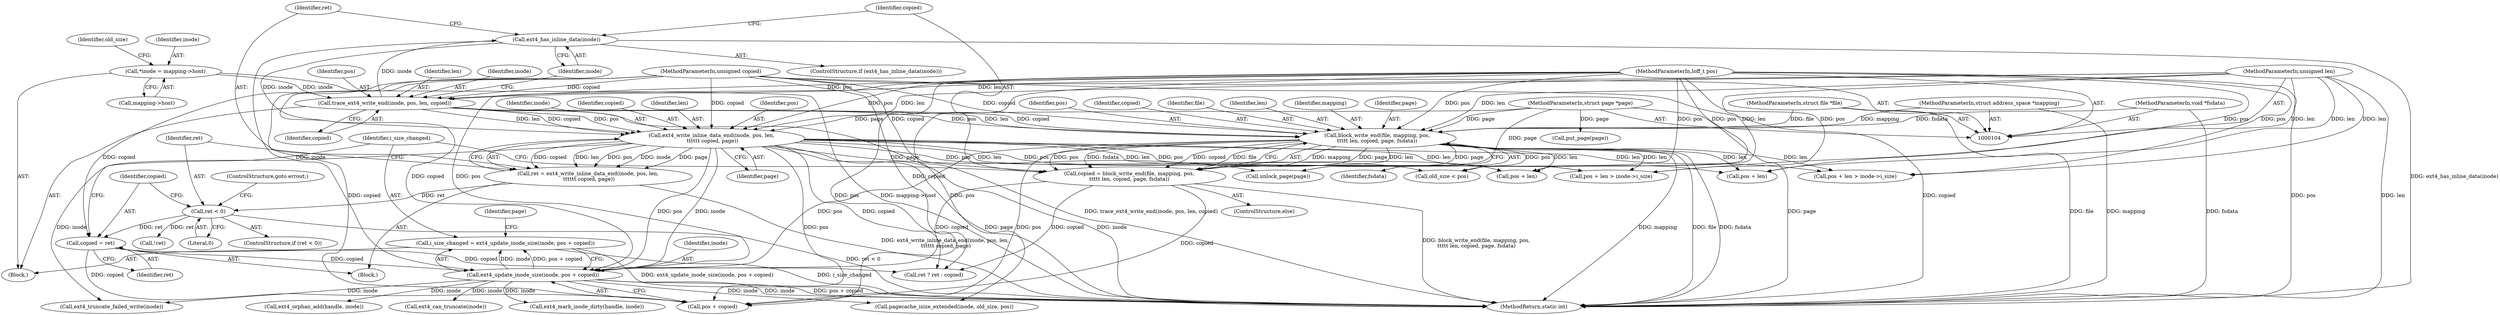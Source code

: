 digraph "0_linux_06bd3c36a733ac27962fea7d6f47168841376824_0@integer" {
"1000174" [label="(Call,i_size_changed = ext4_update_inode_size(inode, pos + copied))"];
"1000176" [label="(Call,ext4_update_inode_size(inode, pos + copied))"];
"1000144" [label="(Call,ext4_has_inline_data(inode))"];
"1000138" [label="(Call,trace_ext4_write_end(inode, pos, len, copied))"];
"1000118" [label="(Call,*inode = mapping->host)"];
"1000107" [label="(MethodParameterIn,loff_t pos)"];
"1000108" [label="(MethodParameterIn,unsigned len)"];
"1000109" [label="(MethodParameterIn,unsigned copied)"];
"1000149" [label="(Call,ext4_write_inline_data_end(inode, pos, len,\n \t\t\t\t\t\t copied, page))"];
"1000110" [label="(MethodParameterIn,struct page *page)"];
"1000166" [label="(Call,block_write_end(file, mapping, pos,\n\t\t\t\t\t len, copied, page, fsdata))"];
"1000105" [label="(MethodParameterIn,struct file *file)"];
"1000106" [label="(MethodParameterIn,struct address_space *mapping)"];
"1000111" [label="(MethodParameterIn,void *fsdata)"];
"1000160" [label="(Call,copied = ret)"];
"1000156" [label="(Call,ret < 0)"];
"1000147" [label="(Call,ret = ext4_write_inline_data_end(inode, pos, len,\n \t\t\t\t\t\t copied, page))"];
"1000164" [label="(Call,copied = block_write_end(file, mapping, pos,\n\t\t\t\t\t len, copied, page, fsdata))"];
"1000109" [label="(MethodParameterIn,unsigned copied)"];
"1000151" [label="(Identifier,pos)"];
"1000150" [label="(Identifier,inode)"];
"1000155" [label="(ControlStructure,if (ret < 0))"];
"1000175" [label="(Identifier,i_size_changed)"];
"1000143" [label="(ControlStructure,if (ext4_has_inline_data(inode)))"];
"1000186" [label="(Call,old_size < pos)"];
"1000141" [label="(Identifier,len)"];
"1000142" [label="(Identifier,copied)"];
"1000154" [label="(Identifier,page)"];
"1000162" [label="(Identifier,ret)"];
"1000161" [label="(Identifier,copied)"];
"1000118" [label="(Call,*inode = mapping->host)"];
"1000105" [label="(MethodParameterIn,struct file *file)"];
"1000181" [label="(Call,unlock_page(page))"];
"1000176" [label="(Call,ext4_update_inode_size(inode, pos + copied))"];
"1000119" [label="(Identifier,inode)"];
"1000169" [label="(Identifier,pos)"];
"1000160" [label="(Call,copied = ret)"];
"1000159" [label="(ControlStructure,goto errout;)"];
"1000166" [label="(Call,block_write_end(file, mapping, pos,\n\t\t\t\t\t len, copied, page, fsdata))"];
"1000177" [label="(Identifier,inode)"];
"1000139" [label="(Identifier,inode)"];
"1000183" [label="(Call,put_page(page))"];
"1000246" [label="(MethodReturn,static int)"];
"1000140" [label="(Identifier,pos)"];
"1000144" [label="(Call,ext4_has_inline_data(inode))"];
"1000120" [label="(Call,mapping->host)"];
"1000153" [label="(Identifier,copied)"];
"1000110" [label="(MethodParameterIn,struct page *page)"];
"1000111" [label="(MethodParameterIn,void *fsdata)"];
"1000174" [label="(Call,i_size_changed = ext4_update_inode_size(inode, pos + copied))"];
"1000112" [label="(Block,)"];
"1000107" [label="(MethodParameterIn,loff_t pos)"];
"1000165" [label="(Identifier,copied)"];
"1000171" [label="(Identifier,copied)"];
"1000125" [label="(Identifier,old_size)"];
"1000156" [label="(Call,ret < 0)"];
"1000157" [label="(Identifier,ret)"];
"1000200" [label="(Call,pos + len > inode->i_size)"];
"1000225" [label="(Call,pos + len)"];
"1000182" [label="(Identifier,page)"];
"1000209" [label="(Call,ext4_orphan_add(handle, inode))"];
"1000189" [label="(Call,pagecache_isize_extended(inode, old_size, pos))"];
"1000173" [label="(Identifier,fsdata)"];
"1000207" [label="(Call,ext4_can_truncate(inode))"];
"1000167" [label="(Identifier,file)"];
"1000147" [label="(Call,ret = ext4_write_inline_data_end(inode, pos, len,\n \t\t\t\t\t\t copied, page))"];
"1000195" [label="(Call,ext4_mark_inode_dirty(handle, inode))"];
"1000138" [label="(Call,trace_ext4_write_end(inode, pos, len, copied))"];
"1000145" [label="(Identifier,inode)"];
"1000152" [label="(Identifier,len)"];
"1000242" [label="(Call,ret ? ret : copied)"];
"1000170" [label="(Identifier,len)"];
"1000178" [label="(Call,pos + copied)"];
"1000149" [label="(Call,ext4_write_inline_data_end(inode, pos, len,\n \t\t\t\t\t\t copied, page))"];
"1000108" [label="(MethodParameterIn,unsigned len)"];
"1000232" [label="(Call,ext4_truncate_failed_write(inode))"];
"1000106" [label="(MethodParameterIn,struct address_space *mapping)"];
"1000158" [label="(Literal,0)"];
"1000168" [label="(Identifier,mapping)"];
"1000224" [label="(Call,pos + len > inode->i_size)"];
"1000146" [label="(Block,)"];
"1000201" [label="(Call,pos + len)"];
"1000148" [label="(Identifier,ret)"];
"1000163" [label="(ControlStructure,else)"];
"1000218" [label="(Call,!ret)"];
"1000164" [label="(Call,copied = block_write_end(file, mapping, pos,\n\t\t\t\t\t len, copied, page, fsdata))"];
"1000172" [label="(Identifier,page)"];
"1000174" -> "1000112"  [label="AST: "];
"1000174" -> "1000176"  [label="CFG: "];
"1000175" -> "1000174"  [label="AST: "];
"1000176" -> "1000174"  [label="AST: "];
"1000182" -> "1000174"  [label="CFG: "];
"1000174" -> "1000246"  [label="DDG: ext4_update_inode_size(inode, pos + copied)"];
"1000174" -> "1000246"  [label="DDG: i_size_changed"];
"1000176" -> "1000174"  [label="DDG: inode"];
"1000176" -> "1000174"  [label="DDG: pos + copied"];
"1000176" -> "1000178"  [label="CFG: "];
"1000177" -> "1000176"  [label="AST: "];
"1000178" -> "1000176"  [label="AST: "];
"1000176" -> "1000246"  [label="DDG: pos + copied"];
"1000176" -> "1000246"  [label="DDG: inode"];
"1000144" -> "1000176"  [label="DDG: inode"];
"1000149" -> "1000176"  [label="DDG: inode"];
"1000149" -> "1000176"  [label="DDG: pos"];
"1000166" -> "1000176"  [label="DDG: pos"];
"1000107" -> "1000176"  [label="DDG: pos"];
"1000160" -> "1000176"  [label="DDG: copied"];
"1000164" -> "1000176"  [label="DDG: copied"];
"1000109" -> "1000176"  [label="DDG: copied"];
"1000176" -> "1000189"  [label="DDG: inode"];
"1000176" -> "1000195"  [label="DDG: inode"];
"1000176" -> "1000207"  [label="DDG: inode"];
"1000176" -> "1000209"  [label="DDG: inode"];
"1000176" -> "1000232"  [label="DDG: inode"];
"1000144" -> "1000143"  [label="AST: "];
"1000144" -> "1000145"  [label="CFG: "];
"1000145" -> "1000144"  [label="AST: "];
"1000148" -> "1000144"  [label="CFG: "];
"1000165" -> "1000144"  [label="CFG: "];
"1000144" -> "1000246"  [label="DDG: ext4_has_inline_data(inode)"];
"1000138" -> "1000144"  [label="DDG: inode"];
"1000144" -> "1000149"  [label="DDG: inode"];
"1000138" -> "1000112"  [label="AST: "];
"1000138" -> "1000142"  [label="CFG: "];
"1000139" -> "1000138"  [label="AST: "];
"1000140" -> "1000138"  [label="AST: "];
"1000141" -> "1000138"  [label="AST: "];
"1000142" -> "1000138"  [label="AST: "];
"1000145" -> "1000138"  [label="CFG: "];
"1000138" -> "1000246"  [label="DDG: trace_ext4_write_end(inode, pos, len, copied)"];
"1000118" -> "1000138"  [label="DDG: inode"];
"1000107" -> "1000138"  [label="DDG: pos"];
"1000108" -> "1000138"  [label="DDG: len"];
"1000109" -> "1000138"  [label="DDG: copied"];
"1000138" -> "1000149"  [label="DDG: pos"];
"1000138" -> "1000149"  [label="DDG: len"];
"1000138" -> "1000149"  [label="DDG: copied"];
"1000138" -> "1000166"  [label="DDG: pos"];
"1000138" -> "1000166"  [label="DDG: len"];
"1000138" -> "1000166"  [label="DDG: copied"];
"1000118" -> "1000112"  [label="AST: "];
"1000118" -> "1000120"  [label="CFG: "];
"1000119" -> "1000118"  [label="AST: "];
"1000120" -> "1000118"  [label="AST: "];
"1000125" -> "1000118"  [label="CFG: "];
"1000118" -> "1000246"  [label="DDG: mapping->host"];
"1000107" -> "1000104"  [label="AST: "];
"1000107" -> "1000246"  [label="DDG: pos"];
"1000107" -> "1000149"  [label="DDG: pos"];
"1000107" -> "1000166"  [label="DDG: pos"];
"1000107" -> "1000178"  [label="DDG: pos"];
"1000107" -> "1000186"  [label="DDG: pos"];
"1000107" -> "1000189"  [label="DDG: pos"];
"1000107" -> "1000200"  [label="DDG: pos"];
"1000107" -> "1000201"  [label="DDG: pos"];
"1000107" -> "1000224"  [label="DDG: pos"];
"1000107" -> "1000225"  [label="DDG: pos"];
"1000108" -> "1000104"  [label="AST: "];
"1000108" -> "1000246"  [label="DDG: len"];
"1000108" -> "1000149"  [label="DDG: len"];
"1000108" -> "1000166"  [label="DDG: len"];
"1000108" -> "1000200"  [label="DDG: len"];
"1000108" -> "1000201"  [label="DDG: len"];
"1000108" -> "1000224"  [label="DDG: len"];
"1000108" -> "1000225"  [label="DDG: len"];
"1000109" -> "1000104"  [label="AST: "];
"1000109" -> "1000246"  [label="DDG: copied"];
"1000109" -> "1000149"  [label="DDG: copied"];
"1000109" -> "1000160"  [label="DDG: copied"];
"1000109" -> "1000164"  [label="DDG: copied"];
"1000109" -> "1000166"  [label="DDG: copied"];
"1000109" -> "1000178"  [label="DDG: copied"];
"1000109" -> "1000242"  [label="DDG: copied"];
"1000149" -> "1000147"  [label="AST: "];
"1000149" -> "1000154"  [label="CFG: "];
"1000150" -> "1000149"  [label="AST: "];
"1000151" -> "1000149"  [label="AST: "];
"1000152" -> "1000149"  [label="AST: "];
"1000153" -> "1000149"  [label="AST: "];
"1000154" -> "1000149"  [label="AST: "];
"1000147" -> "1000149"  [label="CFG: "];
"1000149" -> "1000246"  [label="DDG: page"];
"1000149" -> "1000246"  [label="DDG: inode"];
"1000149" -> "1000147"  [label="DDG: copied"];
"1000149" -> "1000147"  [label="DDG: len"];
"1000149" -> "1000147"  [label="DDG: pos"];
"1000149" -> "1000147"  [label="DDG: inode"];
"1000149" -> "1000147"  [label="DDG: page"];
"1000110" -> "1000149"  [label="DDG: page"];
"1000149" -> "1000178"  [label="DDG: pos"];
"1000149" -> "1000181"  [label="DDG: page"];
"1000149" -> "1000186"  [label="DDG: pos"];
"1000149" -> "1000200"  [label="DDG: len"];
"1000149" -> "1000201"  [label="DDG: len"];
"1000149" -> "1000224"  [label="DDG: pos"];
"1000149" -> "1000224"  [label="DDG: len"];
"1000149" -> "1000225"  [label="DDG: pos"];
"1000149" -> "1000225"  [label="DDG: len"];
"1000149" -> "1000232"  [label="DDG: inode"];
"1000149" -> "1000242"  [label="DDG: copied"];
"1000110" -> "1000104"  [label="AST: "];
"1000110" -> "1000246"  [label="DDG: page"];
"1000110" -> "1000166"  [label="DDG: page"];
"1000110" -> "1000181"  [label="DDG: page"];
"1000110" -> "1000183"  [label="DDG: page"];
"1000166" -> "1000164"  [label="AST: "];
"1000166" -> "1000173"  [label="CFG: "];
"1000167" -> "1000166"  [label="AST: "];
"1000168" -> "1000166"  [label="AST: "];
"1000169" -> "1000166"  [label="AST: "];
"1000170" -> "1000166"  [label="AST: "];
"1000171" -> "1000166"  [label="AST: "];
"1000172" -> "1000166"  [label="AST: "];
"1000173" -> "1000166"  [label="AST: "];
"1000164" -> "1000166"  [label="CFG: "];
"1000166" -> "1000246"  [label="DDG: mapping"];
"1000166" -> "1000246"  [label="DDG: file"];
"1000166" -> "1000246"  [label="DDG: fsdata"];
"1000166" -> "1000164"  [label="DDG: mapping"];
"1000166" -> "1000164"  [label="DDG: page"];
"1000166" -> "1000164"  [label="DDG: len"];
"1000166" -> "1000164"  [label="DDG: pos"];
"1000166" -> "1000164"  [label="DDG: fsdata"];
"1000166" -> "1000164"  [label="DDG: copied"];
"1000166" -> "1000164"  [label="DDG: file"];
"1000105" -> "1000166"  [label="DDG: file"];
"1000106" -> "1000166"  [label="DDG: mapping"];
"1000111" -> "1000166"  [label="DDG: fsdata"];
"1000166" -> "1000178"  [label="DDG: pos"];
"1000166" -> "1000181"  [label="DDG: page"];
"1000166" -> "1000186"  [label="DDG: pos"];
"1000166" -> "1000200"  [label="DDG: len"];
"1000166" -> "1000201"  [label="DDG: len"];
"1000166" -> "1000224"  [label="DDG: len"];
"1000166" -> "1000225"  [label="DDG: len"];
"1000105" -> "1000104"  [label="AST: "];
"1000105" -> "1000246"  [label="DDG: file"];
"1000106" -> "1000104"  [label="AST: "];
"1000106" -> "1000246"  [label="DDG: mapping"];
"1000111" -> "1000104"  [label="AST: "];
"1000111" -> "1000246"  [label="DDG: fsdata"];
"1000160" -> "1000146"  [label="AST: "];
"1000160" -> "1000162"  [label="CFG: "];
"1000161" -> "1000160"  [label="AST: "];
"1000162" -> "1000160"  [label="AST: "];
"1000175" -> "1000160"  [label="CFG: "];
"1000156" -> "1000160"  [label="DDG: ret"];
"1000160" -> "1000178"  [label="DDG: copied"];
"1000160" -> "1000242"  [label="DDG: copied"];
"1000156" -> "1000155"  [label="AST: "];
"1000156" -> "1000158"  [label="CFG: "];
"1000157" -> "1000156"  [label="AST: "];
"1000158" -> "1000156"  [label="AST: "];
"1000159" -> "1000156"  [label="CFG: "];
"1000161" -> "1000156"  [label="CFG: "];
"1000156" -> "1000246"  [label="DDG: ret < 0"];
"1000147" -> "1000156"  [label="DDG: ret"];
"1000156" -> "1000218"  [label="DDG: ret"];
"1000147" -> "1000146"  [label="AST: "];
"1000148" -> "1000147"  [label="AST: "];
"1000157" -> "1000147"  [label="CFG: "];
"1000147" -> "1000246"  [label="DDG: ext4_write_inline_data_end(inode, pos, len,\n \t\t\t\t\t\t copied, page)"];
"1000164" -> "1000163"  [label="AST: "];
"1000165" -> "1000164"  [label="AST: "];
"1000175" -> "1000164"  [label="CFG: "];
"1000164" -> "1000246"  [label="DDG: block_write_end(file, mapping, pos,\n\t\t\t\t\t len, copied, page, fsdata)"];
"1000164" -> "1000178"  [label="DDG: copied"];
"1000164" -> "1000242"  [label="DDG: copied"];
}
